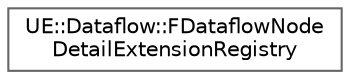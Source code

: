 digraph "Graphical Class Hierarchy"
{
 // INTERACTIVE_SVG=YES
 // LATEX_PDF_SIZE
  bgcolor="transparent";
  edge [fontname=Helvetica,fontsize=10,labelfontname=Helvetica,labelfontsize=10];
  node [fontname=Helvetica,fontsize=10,shape=box,height=0.2,width=0.4];
  rankdir="LR";
  Node0 [id="Node000000",label="UE::Dataflow::FDataflowNode\lDetailExtensionRegistry",height=0.2,width=0.4,color="grey40", fillcolor="white", style="filled",URL="$d1/d31/classUE_1_1Dataflow_1_1FDataflowNodeDetailExtensionRegistry.html",tooltip="Registry for IDataflowNodeDetailExtension."];
}
